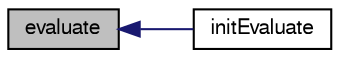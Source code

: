 digraph "evaluate"
{
  bgcolor="transparent";
  edge [fontname="FreeSans",fontsize="10",labelfontname="FreeSans",labelfontsize="10"];
  node [fontname="FreeSans",fontsize="10",shape=record];
  rankdir="LR";
  Node103 [label="evaluate",height=0.2,width=0.4,color="black", fillcolor="grey75", style="filled", fontcolor="black"];
  Node103 -> Node104 [dir="back",color="midnightblue",fontsize="10",style="solid",fontname="FreeSans"];
  Node104 [label="initEvaluate",height=0.2,width=0.4,color="black",URL="$a21994.html#a61f753df7fc804b3c291d9575e062016",tooltip="Initialise the evaluation of the patch field. "];
}
